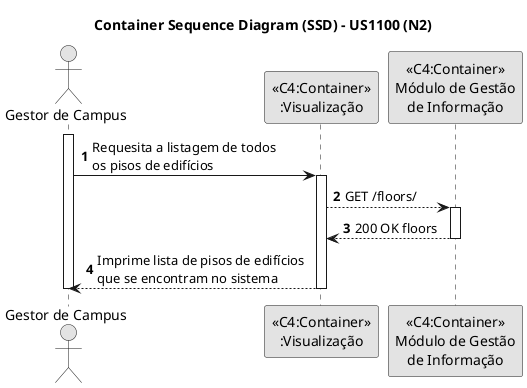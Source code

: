 @startuml
skinparam monochrome true
skinparam packageStyle rectangle
skinparam shadowing false

title Container Sequence Diagram (SSD) - US1100 (N2)

autonumber

actor "Gestor de Campus"

activate "Gestor de Campus"
"Gestor de Campus" -> "<<C4:Container>>\n:Visualização": Requesita a listagem de todos\nos pisos de edifícios
activate "<<C4:Container>>\n:Visualização"
"<<C4:Container>>\n:Visualização" --> "<<C4:Container>>\nMódulo de Gestão\nde Informação": GET /floors/
activate "<<C4:Container>>\nMódulo de Gestão\nde Informação"
"<<C4:Container>>\nMódulo de Gestão\nde Informação" --> "<<C4:Container>>\n:Visualização": 200 OK floors
deactivate "<<C4:Container>>\nMódulo de Gestão\nde Informação"
"Gestor de Campus" <-- "<<C4:Container>>\n:Visualização": Imprime lista de pisos de edifícios\nque se encontram no sistema
deactivate "<<C4:Container>>\n:Visualização"
deactivate "Gestor de Campus"

@enduml